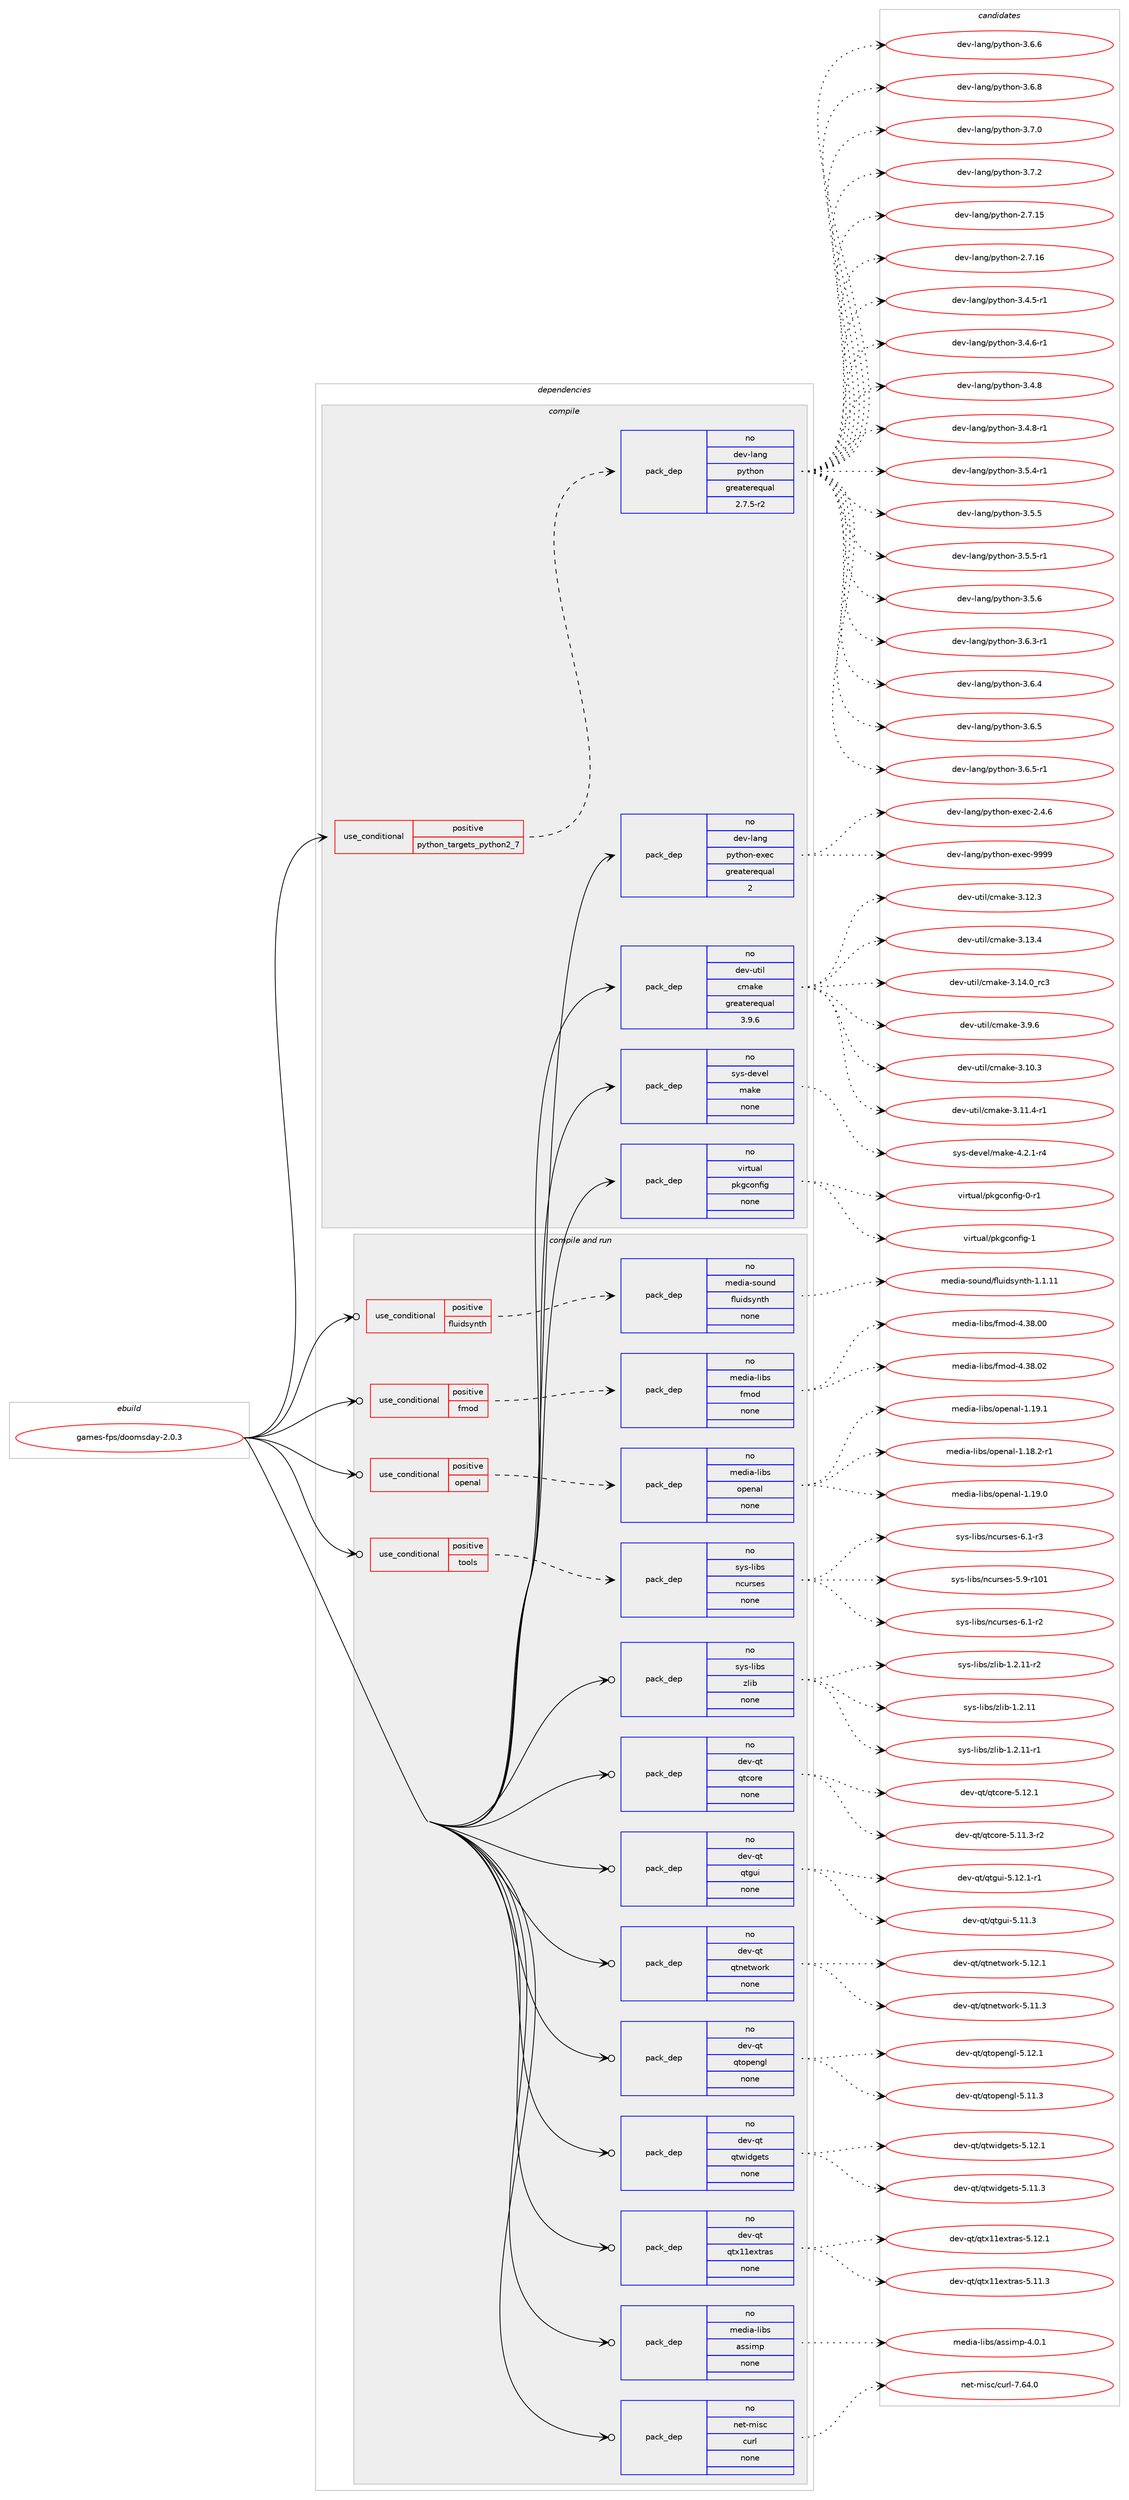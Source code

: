 digraph prolog {

# *************
# Graph options
# *************

newrank=true;
concentrate=true;
compound=true;
graph [rankdir=LR,fontname=Helvetica,fontsize=10,ranksep=1.5];#, ranksep=2.5, nodesep=0.2];
edge  [arrowhead=vee];
node  [fontname=Helvetica,fontsize=10];

# **********
# The ebuild
# **********

subgraph cluster_leftcol {
color=gray;
rank=same;
label=<<i>ebuild</i>>;
id [label="games-fps/doomsday-2.0.3", color=red, width=4, href="../games-fps/doomsday-2.0.3.svg"];
}

# ****************
# The dependencies
# ****************

subgraph cluster_midcol {
color=gray;
label=<<i>dependencies</i>>;
subgraph cluster_compile {
fillcolor="#eeeeee";
style=filled;
label=<<i>compile</i>>;
subgraph cond426555 {
dependency1557145 [label=<<TABLE BORDER="0" CELLBORDER="1" CELLSPACING="0" CELLPADDING="4"><TR><TD ROWSPAN="3" CELLPADDING="10">use_conditional</TD></TR><TR><TD>positive</TD></TR><TR><TD>python_targets_python2_7</TD></TR></TABLE>>, shape=none, color=red];
subgraph pack1106711 {
dependency1557146 [label=<<TABLE BORDER="0" CELLBORDER="1" CELLSPACING="0" CELLPADDING="4" WIDTH="220"><TR><TD ROWSPAN="6" CELLPADDING="30">pack_dep</TD></TR><TR><TD WIDTH="110">no</TD></TR><TR><TD>dev-lang</TD></TR><TR><TD>python</TD></TR><TR><TD>greaterequal</TD></TR><TR><TD>2.7.5-r2</TD></TR></TABLE>>, shape=none, color=blue];
}
dependency1557145:e -> dependency1557146:w [weight=20,style="dashed",arrowhead="vee"];
}
id:e -> dependency1557145:w [weight=20,style="solid",arrowhead="vee"];
subgraph pack1106712 {
dependency1557147 [label=<<TABLE BORDER="0" CELLBORDER="1" CELLSPACING="0" CELLPADDING="4" WIDTH="220"><TR><TD ROWSPAN="6" CELLPADDING="30">pack_dep</TD></TR><TR><TD WIDTH="110">no</TD></TR><TR><TD>dev-lang</TD></TR><TR><TD>python-exec</TD></TR><TR><TD>greaterequal</TD></TR><TR><TD>2</TD></TR></TABLE>>, shape=none, color=blue];
}
id:e -> dependency1557147:w [weight=20,style="solid",arrowhead="vee"];
subgraph pack1106713 {
dependency1557148 [label=<<TABLE BORDER="0" CELLBORDER="1" CELLSPACING="0" CELLPADDING="4" WIDTH="220"><TR><TD ROWSPAN="6" CELLPADDING="30">pack_dep</TD></TR><TR><TD WIDTH="110">no</TD></TR><TR><TD>dev-util</TD></TR><TR><TD>cmake</TD></TR><TR><TD>greaterequal</TD></TR><TR><TD>3.9.6</TD></TR></TABLE>>, shape=none, color=blue];
}
id:e -> dependency1557148:w [weight=20,style="solid",arrowhead="vee"];
subgraph pack1106714 {
dependency1557149 [label=<<TABLE BORDER="0" CELLBORDER="1" CELLSPACING="0" CELLPADDING="4" WIDTH="220"><TR><TD ROWSPAN="6" CELLPADDING="30">pack_dep</TD></TR><TR><TD WIDTH="110">no</TD></TR><TR><TD>sys-devel</TD></TR><TR><TD>make</TD></TR><TR><TD>none</TD></TR><TR><TD></TD></TR></TABLE>>, shape=none, color=blue];
}
id:e -> dependency1557149:w [weight=20,style="solid",arrowhead="vee"];
subgraph pack1106715 {
dependency1557150 [label=<<TABLE BORDER="0" CELLBORDER="1" CELLSPACING="0" CELLPADDING="4" WIDTH="220"><TR><TD ROWSPAN="6" CELLPADDING="30">pack_dep</TD></TR><TR><TD WIDTH="110">no</TD></TR><TR><TD>virtual</TD></TR><TR><TD>pkgconfig</TD></TR><TR><TD>none</TD></TR><TR><TD></TD></TR></TABLE>>, shape=none, color=blue];
}
id:e -> dependency1557150:w [weight=20,style="solid",arrowhead="vee"];
}
subgraph cluster_compileandrun {
fillcolor="#eeeeee";
style=filled;
label=<<i>compile and run</i>>;
subgraph cond426556 {
dependency1557151 [label=<<TABLE BORDER="0" CELLBORDER="1" CELLSPACING="0" CELLPADDING="4"><TR><TD ROWSPAN="3" CELLPADDING="10">use_conditional</TD></TR><TR><TD>positive</TD></TR><TR><TD>fluidsynth</TD></TR></TABLE>>, shape=none, color=red];
subgraph pack1106716 {
dependency1557152 [label=<<TABLE BORDER="0" CELLBORDER="1" CELLSPACING="0" CELLPADDING="4" WIDTH="220"><TR><TD ROWSPAN="6" CELLPADDING="30">pack_dep</TD></TR><TR><TD WIDTH="110">no</TD></TR><TR><TD>media-sound</TD></TR><TR><TD>fluidsynth</TD></TR><TR><TD>none</TD></TR><TR><TD></TD></TR></TABLE>>, shape=none, color=blue];
}
dependency1557151:e -> dependency1557152:w [weight=20,style="dashed",arrowhead="vee"];
}
id:e -> dependency1557151:w [weight=20,style="solid",arrowhead="odotvee"];
subgraph cond426557 {
dependency1557153 [label=<<TABLE BORDER="0" CELLBORDER="1" CELLSPACING="0" CELLPADDING="4"><TR><TD ROWSPAN="3" CELLPADDING="10">use_conditional</TD></TR><TR><TD>positive</TD></TR><TR><TD>fmod</TD></TR></TABLE>>, shape=none, color=red];
subgraph pack1106717 {
dependency1557154 [label=<<TABLE BORDER="0" CELLBORDER="1" CELLSPACING="0" CELLPADDING="4" WIDTH="220"><TR><TD ROWSPAN="6" CELLPADDING="30">pack_dep</TD></TR><TR><TD WIDTH="110">no</TD></TR><TR><TD>media-libs</TD></TR><TR><TD>fmod</TD></TR><TR><TD>none</TD></TR><TR><TD></TD></TR></TABLE>>, shape=none, color=blue];
}
dependency1557153:e -> dependency1557154:w [weight=20,style="dashed",arrowhead="vee"];
}
id:e -> dependency1557153:w [weight=20,style="solid",arrowhead="odotvee"];
subgraph cond426558 {
dependency1557155 [label=<<TABLE BORDER="0" CELLBORDER="1" CELLSPACING="0" CELLPADDING="4"><TR><TD ROWSPAN="3" CELLPADDING="10">use_conditional</TD></TR><TR><TD>positive</TD></TR><TR><TD>openal</TD></TR></TABLE>>, shape=none, color=red];
subgraph pack1106718 {
dependency1557156 [label=<<TABLE BORDER="0" CELLBORDER="1" CELLSPACING="0" CELLPADDING="4" WIDTH="220"><TR><TD ROWSPAN="6" CELLPADDING="30">pack_dep</TD></TR><TR><TD WIDTH="110">no</TD></TR><TR><TD>media-libs</TD></TR><TR><TD>openal</TD></TR><TR><TD>none</TD></TR><TR><TD></TD></TR></TABLE>>, shape=none, color=blue];
}
dependency1557155:e -> dependency1557156:w [weight=20,style="dashed",arrowhead="vee"];
}
id:e -> dependency1557155:w [weight=20,style="solid",arrowhead="odotvee"];
subgraph cond426559 {
dependency1557157 [label=<<TABLE BORDER="0" CELLBORDER="1" CELLSPACING="0" CELLPADDING="4"><TR><TD ROWSPAN="3" CELLPADDING="10">use_conditional</TD></TR><TR><TD>positive</TD></TR><TR><TD>tools</TD></TR></TABLE>>, shape=none, color=red];
subgraph pack1106719 {
dependency1557158 [label=<<TABLE BORDER="0" CELLBORDER="1" CELLSPACING="0" CELLPADDING="4" WIDTH="220"><TR><TD ROWSPAN="6" CELLPADDING="30">pack_dep</TD></TR><TR><TD WIDTH="110">no</TD></TR><TR><TD>sys-libs</TD></TR><TR><TD>ncurses</TD></TR><TR><TD>none</TD></TR><TR><TD></TD></TR></TABLE>>, shape=none, color=blue];
}
dependency1557157:e -> dependency1557158:w [weight=20,style="dashed",arrowhead="vee"];
}
id:e -> dependency1557157:w [weight=20,style="solid",arrowhead="odotvee"];
subgraph pack1106720 {
dependency1557159 [label=<<TABLE BORDER="0" CELLBORDER="1" CELLSPACING="0" CELLPADDING="4" WIDTH="220"><TR><TD ROWSPAN="6" CELLPADDING="30">pack_dep</TD></TR><TR><TD WIDTH="110">no</TD></TR><TR><TD>dev-qt</TD></TR><TR><TD>qtcore</TD></TR><TR><TD>none</TD></TR><TR><TD></TD></TR></TABLE>>, shape=none, color=blue];
}
id:e -> dependency1557159:w [weight=20,style="solid",arrowhead="odotvee"];
subgraph pack1106721 {
dependency1557160 [label=<<TABLE BORDER="0" CELLBORDER="1" CELLSPACING="0" CELLPADDING="4" WIDTH="220"><TR><TD ROWSPAN="6" CELLPADDING="30">pack_dep</TD></TR><TR><TD WIDTH="110">no</TD></TR><TR><TD>dev-qt</TD></TR><TR><TD>qtgui</TD></TR><TR><TD>none</TD></TR><TR><TD></TD></TR></TABLE>>, shape=none, color=blue];
}
id:e -> dependency1557160:w [weight=20,style="solid",arrowhead="odotvee"];
subgraph pack1106722 {
dependency1557161 [label=<<TABLE BORDER="0" CELLBORDER="1" CELLSPACING="0" CELLPADDING="4" WIDTH="220"><TR><TD ROWSPAN="6" CELLPADDING="30">pack_dep</TD></TR><TR><TD WIDTH="110">no</TD></TR><TR><TD>dev-qt</TD></TR><TR><TD>qtnetwork</TD></TR><TR><TD>none</TD></TR><TR><TD></TD></TR></TABLE>>, shape=none, color=blue];
}
id:e -> dependency1557161:w [weight=20,style="solid",arrowhead="odotvee"];
subgraph pack1106723 {
dependency1557162 [label=<<TABLE BORDER="0" CELLBORDER="1" CELLSPACING="0" CELLPADDING="4" WIDTH="220"><TR><TD ROWSPAN="6" CELLPADDING="30">pack_dep</TD></TR><TR><TD WIDTH="110">no</TD></TR><TR><TD>dev-qt</TD></TR><TR><TD>qtopengl</TD></TR><TR><TD>none</TD></TR><TR><TD></TD></TR></TABLE>>, shape=none, color=blue];
}
id:e -> dependency1557162:w [weight=20,style="solid",arrowhead="odotvee"];
subgraph pack1106724 {
dependency1557163 [label=<<TABLE BORDER="0" CELLBORDER="1" CELLSPACING="0" CELLPADDING="4" WIDTH="220"><TR><TD ROWSPAN="6" CELLPADDING="30">pack_dep</TD></TR><TR><TD WIDTH="110">no</TD></TR><TR><TD>dev-qt</TD></TR><TR><TD>qtwidgets</TD></TR><TR><TD>none</TD></TR><TR><TD></TD></TR></TABLE>>, shape=none, color=blue];
}
id:e -> dependency1557163:w [weight=20,style="solid",arrowhead="odotvee"];
subgraph pack1106725 {
dependency1557164 [label=<<TABLE BORDER="0" CELLBORDER="1" CELLSPACING="0" CELLPADDING="4" WIDTH="220"><TR><TD ROWSPAN="6" CELLPADDING="30">pack_dep</TD></TR><TR><TD WIDTH="110">no</TD></TR><TR><TD>dev-qt</TD></TR><TR><TD>qtx11extras</TD></TR><TR><TD>none</TD></TR><TR><TD></TD></TR></TABLE>>, shape=none, color=blue];
}
id:e -> dependency1557164:w [weight=20,style="solid",arrowhead="odotvee"];
subgraph pack1106726 {
dependency1557165 [label=<<TABLE BORDER="0" CELLBORDER="1" CELLSPACING="0" CELLPADDING="4" WIDTH="220"><TR><TD ROWSPAN="6" CELLPADDING="30">pack_dep</TD></TR><TR><TD WIDTH="110">no</TD></TR><TR><TD>media-libs</TD></TR><TR><TD>assimp</TD></TR><TR><TD>none</TD></TR><TR><TD></TD></TR></TABLE>>, shape=none, color=blue];
}
id:e -> dependency1557165:w [weight=20,style="solid",arrowhead="odotvee"];
subgraph pack1106727 {
dependency1557166 [label=<<TABLE BORDER="0" CELLBORDER="1" CELLSPACING="0" CELLPADDING="4" WIDTH="220"><TR><TD ROWSPAN="6" CELLPADDING="30">pack_dep</TD></TR><TR><TD WIDTH="110">no</TD></TR><TR><TD>net-misc</TD></TR><TR><TD>curl</TD></TR><TR><TD>none</TD></TR><TR><TD></TD></TR></TABLE>>, shape=none, color=blue];
}
id:e -> dependency1557166:w [weight=20,style="solid",arrowhead="odotvee"];
subgraph pack1106728 {
dependency1557167 [label=<<TABLE BORDER="0" CELLBORDER="1" CELLSPACING="0" CELLPADDING="4" WIDTH="220"><TR><TD ROWSPAN="6" CELLPADDING="30">pack_dep</TD></TR><TR><TD WIDTH="110">no</TD></TR><TR><TD>sys-libs</TD></TR><TR><TD>zlib</TD></TR><TR><TD>none</TD></TR><TR><TD></TD></TR></TABLE>>, shape=none, color=blue];
}
id:e -> dependency1557167:w [weight=20,style="solid",arrowhead="odotvee"];
}
subgraph cluster_run {
fillcolor="#eeeeee";
style=filled;
label=<<i>run</i>>;
}
}

# **************
# The candidates
# **************

subgraph cluster_choices {
rank=same;
color=gray;
label=<<i>candidates</i>>;

subgraph choice1106711 {
color=black;
nodesep=1;
choice10010111845108971101034711212111610411111045504655464953 [label="dev-lang/python-2.7.15", color=red, width=4,href="../dev-lang/python-2.7.15.svg"];
choice10010111845108971101034711212111610411111045504655464954 [label="dev-lang/python-2.7.16", color=red, width=4,href="../dev-lang/python-2.7.16.svg"];
choice1001011184510897110103471121211161041111104551465246534511449 [label="dev-lang/python-3.4.5-r1", color=red, width=4,href="../dev-lang/python-3.4.5-r1.svg"];
choice1001011184510897110103471121211161041111104551465246544511449 [label="dev-lang/python-3.4.6-r1", color=red, width=4,href="../dev-lang/python-3.4.6-r1.svg"];
choice100101118451089711010347112121116104111110455146524656 [label="dev-lang/python-3.4.8", color=red, width=4,href="../dev-lang/python-3.4.8.svg"];
choice1001011184510897110103471121211161041111104551465246564511449 [label="dev-lang/python-3.4.8-r1", color=red, width=4,href="../dev-lang/python-3.4.8-r1.svg"];
choice1001011184510897110103471121211161041111104551465346524511449 [label="dev-lang/python-3.5.4-r1", color=red, width=4,href="../dev-lang/python-3.5.4-r1.svg"];
choice100101118451089711010347112121116104111110455146534653 [label="dev-lang/python-3.5.5", color=red, width=4,href="../dev-lang/python-3.5.5.svg"];
choice1001011184510897110103471121211161041111104551465346534511449 [label="dev-lang/python-3.5.5-r1", color=red, width=4,href="../dev-lang/python-3.5.5-r1.svg"];
choice100101118451089711010347112121116104111110455146534654 [label="dev-lang/python-3.5.6", color=red, width=4,href="../dev-lang/python-3.5.6.svg"];
choice1001011184510897110103471121211161041111104551465446514511449 [label="dev-lang/python-3.6.3-r1", color=red, width=4,href="../dev-lang/python-3.6.3-r1.svg"];
choice100101118451089711010347112121116104111110455146544652 [label="dev-lang/python-3.6.4", color=red, width=4,href="../dev-lang/python-3.6.4.svg"];
choice100101118451089711010347112121116104111110455146544653 [label="dev-lang/python-3.6.5", color=red, width=4,href="../dev-lang/python-3.6.5.svg"];
choice1001011184510897110103471121211161041111104551465446534511449 [label="dev-lang/python-3.6.5-r1", color=red, width=4,href="../dev-lang/python-3.6.5-r1.svg"];
choice100101118451089711010347112121116104111110455146544654 [label="dev-lang/python-3.6.6", color=red, width=4,href="../dev-lang/python-3.6.6.svg"];
choice100101118451089711010347112121116104111110455146544656 [label="dev-lang/python-3.6.8", color=red, width=4,href="../dev-lang/python-3.6.8.svg"];
choice100101118451089711010347112121116104111110455146554648 [label="dev-lang/python-3.7.0", color=red, width=4,href="../dev-lang/python-3.7.0.svg"];
choice100101118451089711010347112121116104111110455146554650 [label="dev-lang/python-3.7.2", color=red, width=4,href="../dev-lang/python-3.7.2.svg"];
dependency1557146:e -> choice10010111845108971101034711212111610411111045504655464953:w [style=dotted,weight="100"];
dependency1557146:e -> choice10010111845108971101034711212111610411111045504655464954:w [style=dotted,weight="100"];
dependency1557146:e -> choice1001011184510897110103471121211161041111104551465246534511449:w [style=dotted,weight="100"];
dependency1557146:e -> choice1001011184510897110103471121211161041111104551465246544511449:w [style=dotted,weight="100"];
dependency1557146:e -> choice100101118451089711010347112121116104111110455146524656:w [style=dotted,weight="100"];
dependency1557146:e -> choice1001011184510897110103471121211161041111104551465246564511449:w [style=dotted,weight="100"];
dependency1557146:e -> choice1001011184510897110103471121211161041111104551465346524511449:w [style=dotted,weight="100"];
dependency1557146:e -> choice100101118451089711010347112121116104111110455146534653:w [style=dotted,weight="100"];
dependency1557146:e -> choice1001011184510897110103471121211161041111104551465346534511449:w [style=dotted,weight="100"];
dependency1557146:e -> choice100101118451089711010347112121116104111110455146534654:w [style=dotted,weight="100"];
dependency1557146:e -> choice1001011184510897110103471121211161041111104551465446514511449:w [style=dotted,weight="100"];
dependency1557146:e -> choice100101118451089711010347112121116104111110455146544652:w [style=dotted,weight="100"];
dependency1557146:e -> choice100101118451089711010347112121116104111110455146544653:w [style=dotted,weight="100"];
dependency1557146:e -> choice1001011184510897110103471121211161041111104551465446534511449:w [style=dotted,weight="100"];
dependency1557146:e -> choice100101118451089711010347112121116104111110455146544654:w [style=dotted,weight="100"];
dependency1557146:e -> choice100101118451089711010347112121116104111110455146544656:w [style=dotted,weight="100"];
dependency1557146:e -> choice100101118451089711010347112121116104111110455146554648:w [style=dotted,weight="100"];
dependency1557146:e -> choice100101118451089711010347112121116104111110455146554650:w [style=dotted,weight="100"];
}
subgraph choice1106712 {
color=black;
nodesep=1;
choice1001011184510897110103471121211161041111104510112010199455046524654 [label="dev-lang/python-exec-2.4.6", color=red, width=4,href="../dev-lang/python-exec-2.4.6.svg"];
choice10010111845108971101034711212111610411111045101120101994557575757 [label="dev-lang/python-exec-9999", color=red, width=4,href="../dev-lang/python-exec-9999.svg"];
dependency1557147:e -> choice1001011184510897110103471121211161041111104510112010199455046524654:w [style=dotted,weight="100"];
dependency1557147:e -> choice10010111845108971101034711212111610411111045101120101994557575757:w [style=dotted,weight="100"];
}
subgraph choice1106713 {
color=black;
nodesep=1;
choice1001011184511711610510847991099710710145514649484651 [label="dev-util/cmake-3.10.3", color=red, width=4,href="../dev-util/cmake-3.10.3.svg"];
choice10010111845117116105108479910997107101455146494946524511449 [label="dev-util/cmake-3.11.4-r1", color=red, width=4,href="../dev-util/cmake-3.11.4-r1.svg"];
choice1001011184511711610510847991099710710145514649504651 [label="dev-util/cmake-3.12.3", color=red, width=4,href="../dev-util/cmake-3.12.3.svg"];
choice1001011184511711610510847991099710710145514649514652 [label="dev-util/cmake-3.13.4", color=red, width=4,href="../dev-util/cmake-3.13.4.svg"];
choice1001011184511711610510847991099710710145514649524648951149951 [label="dev-util/cmake-3.14.0_rc3", color=red, width=4,href="../dev-util/cmake-3.14.0_rc3.svg"];
choice10010111845117116105108479910997107101455146574654 [label="dev-util/cmake-3.9.6", color=red, width=4,href="../dev-util/cmake-3.9.6.svg"];
dependency1557148:e -> choice1001011184511711610510847991099710710145514649484651:w [style=dotted,weight="100"];
dependency1557148:e -> choice10010111845117116105108479910997107101455146494946524511449:w [style=dotted,weight="100"];
dependency1557148:e -> choice1001011184511711610510847991099710710145514649504651:w [style=dotted,weight="100"];
dependency1557148:e -> choice1001011184511711610510847991099710710145514649514652:w [style=dotted,weight="100"];
dependency1557148:e -> choice1001011184511711610510847991099710710145514649524648951149951:w [style=dotted,weight="100"];
dependency1557148:e -> choice10010111845117116105108479910997107101455146574654:w [style=dotted,weight="100"];
}
subgraph choice1106714 {
color=black;
nodesep=1;
choice1151211154510010111810110847109971071014552465046494511452 [label="sys-devel/make-4.2.1-r4", color=red, width=4,href="../sys-devel/make-4.2.1-r4.svg"];
dependency1557149:e -> choice1151211154510010111810110847109971071014552465046494511452:w [style=dotted,weight="100"];
}
subgraph choice1106715 {
color=black;
nodesep=1;
choice11810511411611797108471121071039911111010210510345484511449 [label="virtual/pkgconfig-0-r1", color=red, width=4,href="../virtual/pkgconfig-0-r1.svg"];
choice1181051141161179710847112107103991111101021051034549 [label="virtual/pkgconfig-1", color=red, width=4,href="../virtual/pkgconfig-1.svg"];
dependency1557150:e -> choice11810511411611797108471121071039911111010210510345484511449:w [style=dotted,weight="100"];
dependency1557150:e -> choice1181051141161179710847112107103991111101021051034549:w [style=dotted,weight="100"];
}
subgraph choice1106716 {
color=black;
nodesep=1;
choice10910110010597451151111171101004710210811710510011512111011610445494649464949 [label="media-sound/fluidsynth-1.1.11", color=red, width=4,href="../media-sound/fluidsynth-1.1.11.svg"];
dependency1557152:e -> choice10910110010597451151111171101004710210811710510011512111011610445494649464949:w [style=dotted,weight="100"];
}
subgraph choice1106717 {
color=black;
nodesep=1;
choice109101100105974510810598115471021091111004552465156464848 [label="media-libs/fmod-4.38.00", color=red, width=4,href="../media-libs/fmod-4.38.00.svg"];
choice109101100105974510810598115471021091111004552465156464850 [label="media-libs/fmod-4.38.02", color=red, width=4,href="../media-libs/fmod-4.38.02.svg"];
dependency1557154:e -> choice109101100105974510810598115471021091111004552465156464848:w [style=dotted,weight="100"];
dependency1557154:e -> choice109101100105974510810598115471021091111004552465156464850:w [style=dotted,weight="100"];
}
subgraph choice1106718 {
color=black;
nodesep=1;
choice1091011001059745108105981154711111210111097108454946495646504511449 [label="media-libs/openal-1.18.2-r1", color=red, width=4,href="../media-libs/openal-1.18.2-r1.svg"];
choice109101100105974510810598115471111121011109710845494649574648 [label="media-libs/openal-1.19.0", color=red, width=4,href="../media-libs/openal-1.19.0.svg"];
choice109101100105974510810598115471111121011109710845494649574649 [label="media-libs/openal-1.19.1", color=red, width=4,href="../media-libs/openal-1.19.1.svg"];
dependency1557156:e -> choice1091011001059745108105981154711111210111097108454946495646504511449:w [style=dotted,weight="100"];
dependency1557156:e -> choice109101100105974510810598115471111121011109710845494649574648:w [style=dotted,weight="100"];
dependency1557156:e -> choice109101100105974510810598115471111121011109710845494649574649:w [style=dotted,weight="100"];
}
subgraph choice1106719 {
color=black;
nodesep=1;
choice115121115451081059811547110991171141151011154553465745114494849 [label="sys-libs/ncurses-5.9-r101", color=red, width=4,href="../sys-libs/ncurses-5.9-r101.svg"];
choice11512111545108105981154711099117114115101115455446494511450 [label="sys-libs/ncurses-6.1-r2", color=red, width=4,href="../sys-libs/ncurses-6.1-r2.svg"];
choice11512111545108105981154711099117114115101115455446494511451 [label="sys-libs/ncurses-6.1-r3", color=red, width=4,href="../sys-libs/ncurses-6.1-r3.svg"];
dependency1557158:e -> choice115121115451081059811547110991171141151011154553465745114494849:w [style=dotted,weight="100"];
dependency1557158:e -> choice11512111545108105981154711099117114115101115455446494511450:w [style=dotted,weight="100"];
dependency1557158:e -> choice11512111545108105981154711099117114115101115455446494511451:w [style=dotted,weight="100"];
}
subgraph choice1106720 {
color=black;
nodesep=1;
choice100101118451131164711311699111114101455346494946514511450 [label="dev-qt/qtcore-5.11.3-r2", color=red, width=4,href="../dev-qt/qtcore-5.11.3-r2.svg"];
choice10010111845113116471131169911111410145534649504649 [label="dev-qt/qtcore-5.12.1", color=red, width=4,href="../dev-qt/qtcore-5.12.1.svg"];
dependency1557159:e -> choice100101118451131164711311699111114101455346494946514511450:w [style=dotted,weight="100"];
dependency1557159:e -> choice10010111845113116471131169911111410145534649504649:w [style=dotted,weight="100"];
}
subgraph choice1106721 {
color=black;
nodesep=1;
choice100101118451131164711311610311710545534649494651 [label="dev-qt/qtgui-5.11.3", color=red, width=4,href="../dev-qt/qtgui-5.11.3.svg"];
choice1001011184511311647113116103117105455346495046494511449 [label="dev-qt/qtgui-5.12.1-r1", color=red, width=4,href="../dev-qt/qtgui-5.12.1-r1.svg"];
dependency1557160:e -> choice100101118451131164711311610311710545534649494651:w [style=dotted,weight="100"];
dependency1557160:e -> choice1001011184511311647113116103117105455346495046494511449:w [style=dotted,weight="100"];
}
subgraph choice1106722 {
color=black;
nodesep=1;
choice100101118451131164711311611010111611911111410745534649494651 [label="dev-qt/qtnetwork-5.11.3", color=red, width=4,href="../dev-qt/qtnetwork-5.11.3.svg"];
choice100101118451131164711311611010111611911111410745534649504649 [label="dev-qt/qtnetwork-5.12.1", color=red, width=4,href="../dev-qt/qtnetwork-5.12.1.svg"];
dependency1557161:e -> choice100101118451131164711311611010111611911111410745534649494651:w [style=dotted,weight="100"];
dependency1557161:e -> choice100101118451131164711311611010111611911111410745534649504649:w [style=dotted,weight="100"];
}
subgraph choice1106723 {
color=black;
nodesep=1;
choice100101118451131164711311611111210111010310845534649494651 [label="dev-qt/qtopengl-5.11.3", color=red, width=4,href="../dev-qt/qtopengl-5.11.3.svg"];
choice100101118451131164711311611111210111010310845534649504649 [label="dev-qt/qtopengl-5.12.1", color=red, width=4,href="../dev-qt/qtopengl-5.12.1.svg"];
dependency1557162:e -> choice100101118451131164711311611111210111010310845534649494651:w [style=dotted,weight="100"];
dependency1557162:e -> choice100101118451131164711311611111210111010310845534649504649:w [style=dotted,weight="100"];
}
subgraph choice1106724 {
color=black;
nodesep=1;
choice100101118451131164711311611910510010310111611545534649494651 [label="dev-qt/qtwidgets-5.11.3", color=red, width=4,href="../dev-qt/qtwidgets-5.11.3.svg"];
choice100101118451131164711311611910510010310111611545534649504649 [label="dev-qt/qtwidgets-5.12.1", color=red, width=4,href="../dev-qt/qtwidgets-5.12.1.svg"];
dependency1557163:e -> choice100101118451131164711311611910510010310111611545534649494651:w [style=dotted,weight="100"];
dependency1557163:e -> choice100101118451131164711311611910510010310111611545534649504649:w [style=dotted,weight="100"];
}
subgraph choice1106725 {
color=black;
nodesep=1;
choice100101118451131164711311612049491011201161149711545534649494651 [label="dev-qt/qtx11extras-5.11.3", color=red, width=4,href="../dev-qt/qtx11extras-5.11.3.svg"];
choice100101118451131164711311612049491011201161149711545534649504649 [label="dev-qt/qtx11extras-5.12.1", color=red, width=4,href="../dev-qt/qtx11extras-5.12.1.svg"];
dependency1557164:e -> choice100101118451131164711311612049491011201161149711545534649494651:w [style=dotted,weight="100"];
dependency1557164:e -> choice100101118451131164711311612049491011201161149711545534649504649:w [style=dotted,weight="100"];
}
subgraph choice1106726 {
color=black;
nodesep=1;
choice1091011001059745108105981154797115115105109112455246484649 [label="media-libs/assimp-4.0.1", color=red, width=4,href="../media-libs/assimp-4.0.1.svg"];
dependency1557165:e -> choice1091011001059745108105981154797115115105109112455246484649:w [style=dotted,weight="100"];
}
subgraph choice1106727 {
color=black;
nodesep=1;
choice1101011164510910511599479911711410845554654524648 [label="net-misc/curl-7.64.0", color=red, width=4,href="../net-misc/curl-7.64.0.svg"];
dependency1557166:e -> choice1101011164510910511599479911711410845554654524648:w [style=dotted,weight="100"];
}
subgraph choice1106728 {
color=black;
nodesep=1;
choice1151211154510810598115471221081059845494650464949 [label="sys-libs/zlib-1.2.11", color=red, width=4,href="../sys-libs/zlib-1.2.11.svg"];
choice11512111545108105981154712210810598454946504649494511449 [label="sys-libs/zlib-1.2.11-r1", color=red, width=4,href="../sys-libs/zlib-1.2.11-r1.svg"];
choice11512111545108105981154712210810598454946504649494511450 [label="sys-libs/zlib-1.2.11-r2", color=red, width=4,href="../sys-libs/zlib-1.2.11-r2.svg"];
dependency1557167:e -> choice1151211154510810598115471221081059845494650464949:w [style=dotted,weight="100"];
dependency1557167:e -> choice11512111545108105981154712210810598454946504649494511449:w [style=dotted,weight="100"];
dependency1557167:e -> choice11512111545108105981154712210810598454946504649494511450:w [style=dotted,weight="100"];
}
}

}
